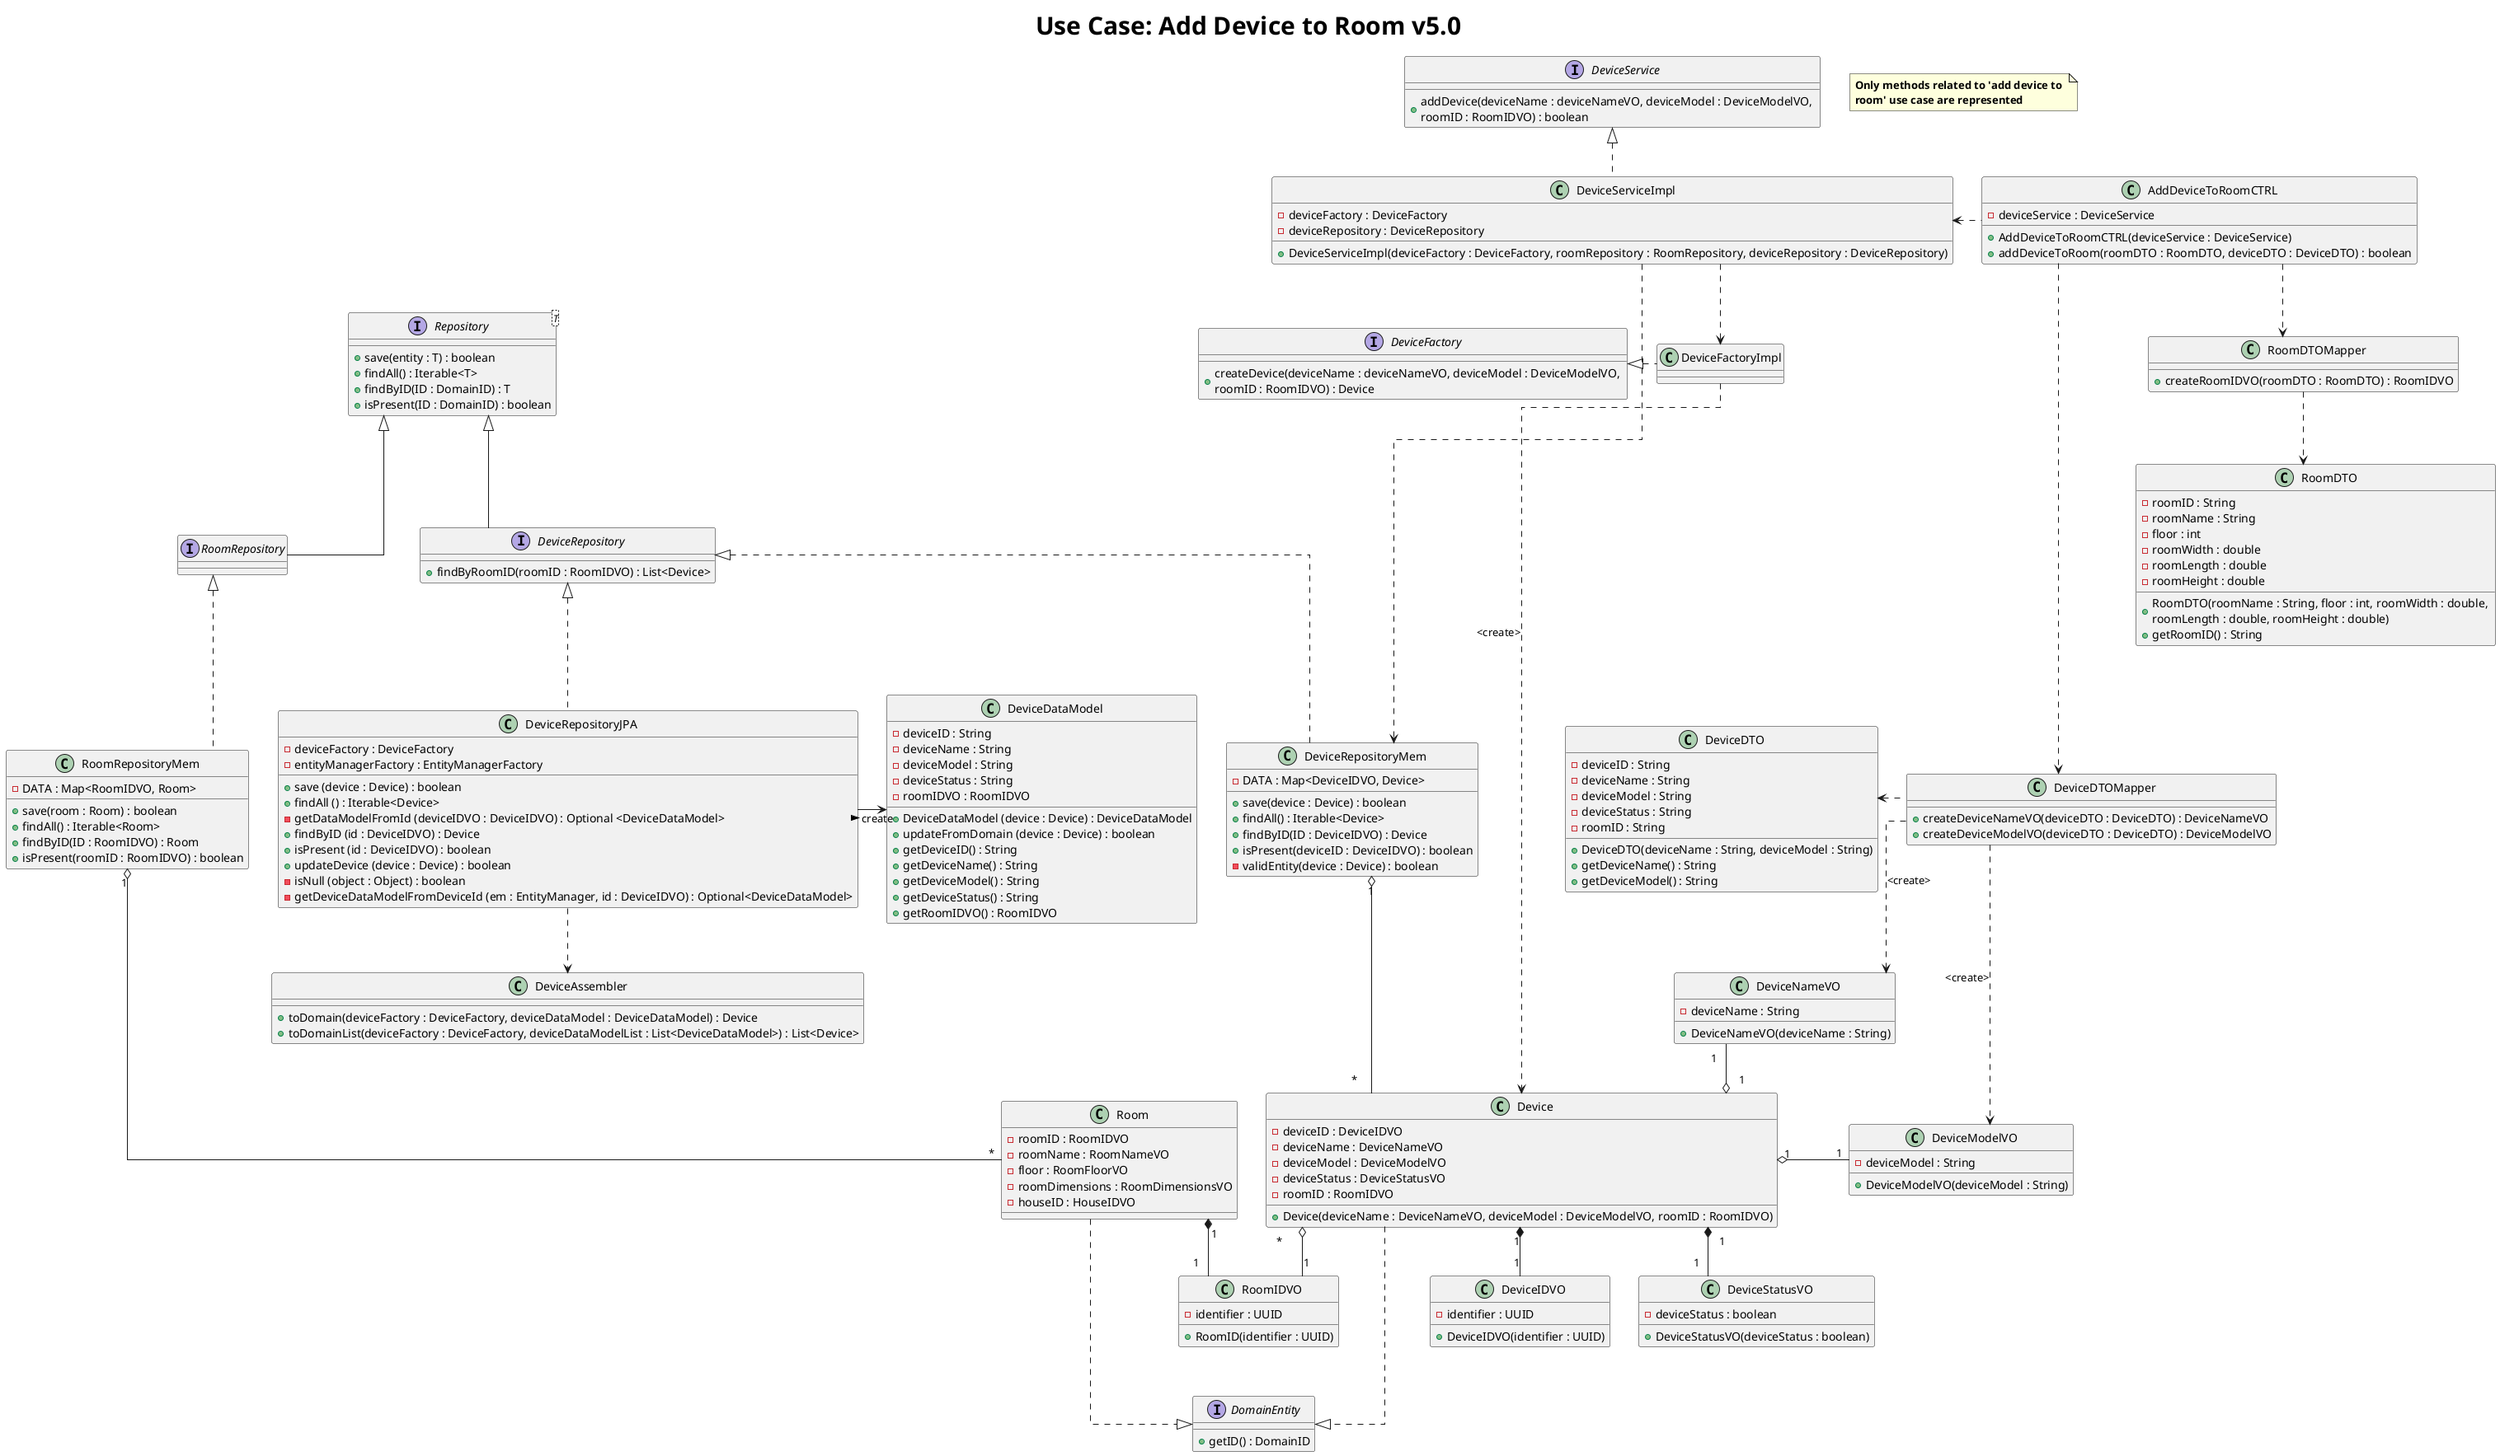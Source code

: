 @startuml

title <size: 30> Use Case: Add Device to Room v5.0

note "<b>Only methods related to 'add device to \n<b>room' use case are represented" as N1

skinparam linetype ortho

class AddDeviceToRoomCTRL{
    - deviceService : DeviceService

    + AddDeviceToRoomCTRL(deviceService : DeviceService)
    + addDeviceToRoom(roomDTO : RoomDTO, deviceDTO : DeviceDTO) : boolean
}

interface RoomRepository{

}

class RoomRepositoryMem {
    - DATA : Map<RoomIDVO, Room>
    + save(room : Room) : boolean
    + findAll() : Iterable<Room>
    + findByID(ID : RoomIDVO) : Room
    + isPresent(roomID : RoomIDVO) : boolean
}


class RoomDTOMapper{
    + createRoomIDVO(roomDTO : RoomDTO) : RoomIDVO
}


class RoomDTO{
    - roomID : String
    - roomName : String
    - floor : int
    - roomWidth : double
    - roomLength : double
    - roomHeight : double

    + RoomDTO(roomName : String, floor : int, roomWidth : double, \nroomLength : double, roomHeight : double)
    + getRoomID() : String
}



class Room {
    - roomID : RoomIDVO
    - roomName : RoomNameVO
    - floor : RoomFloorVO
    - roomDimensions : RoomDimensionsVO
    - houseID : HouseIDVO
}

interface DeviceService {
    + addDevice(deviceName : deviceNameVO, deviceModel : DeviceModelVO, \nroomID : RoomIDVO) : boolean
}

class DeviceServiceImpl {
    - deviceFactory : DeviceFactory
    - deviceRepository : DeviceRepository

    + DeviceServiceImpl(deviceFactory : DeviceFactory, roomRepository : RoomRepository, deviceRepository : DeviceRepository)
}

interface DeviceFactory {
+ createDevice(deviceName : deviceNameVO, deviceModel : DeviceModelVO, \nroomID : RoomIDVO) : Device
}

class DeviceFactoryImpl {

}

class RoomIDVO {
    - identifier : UUID
    + RoomID(identifier : UUID)
}

class DeviceDTOMapper{
    + createDeviceNameVO(deviceDTO : DeviceDTO) : DeviceNameVO
    + createDeviceModelVO(deviceDTO : DeviceDTO) : DeviceModelVO
}

class DeviceDTO{
    - deviceID : String
    - deviceName : String
    - deviceModel : String
    - deviceStatus : String
    - roomID : String

    + DeviceDTO(deviceName : String, deviceModel : String)
    + getDeviceName() : String
    + getDeviceModel() : String
}

class DeviceIDVO {
    - identifier : UUID

    + DeviceIDVO(identifier : UUID)
}

class DeviceNameVO {
    - deviceName : String

    + DeviceNameVO(deviceName : String)
}

class DeviceModelVO {
    - deviceModel : String

    + DeviceModelVO(deviceModel : String)
}

class DeviceStatusVO {
    - deviceStatus : boolean
    + DeviceStatusVO(deviceStatus : boolean)
}


class Device {
    - deviceID : DeviceIDVO
    - deviceName : DeviceNameVO
    - deviceModel : DeviceModelVO
    - deviceStatus : DeviceStatusVO
    - roomID : RoomIDVO

    + Device(deviceName : DeviceNameVO, deviceModel : DeviceModelVO, roomID : RoomIDVO)
}

class DeviceRepositoryMem {
     - DATA : Map<DeviceIDVO, Device>

     + save(device : Device) : boolean
     + findAll() : Iterable<Device>
     + findByID(ID : DeviceIDVO) : Device
     + isPresent(deviceID : DeviceIDVO) : boolean
     - validEntity(device : Device) : boolean
}

class DeviceRepositoryJPA {
    - deviceFactory : DeviceFactory
    - entityManagerFactory : EntityManagerFactory
    + save (device : Device) : boolean
    + findAll () : Iterable<Device>
    - getDataModelFromId (deviceIDVO : DeviceIDVO) : Optional <DeviceDataModel>
    + findByID (id : DeviceIDVO) : Device
    + isPresent (id : DeviceIDVO) : boolean
    + updateDevice (device : Device) : boolean
    - isNull (object : Object) : boolean
    - getDeviceDataModelFromDeviceId (em : EntityManager, id : DeviceIDVO) : Optional<DeviceDataModel>
}


class DeviceDataModel {
    - deviceID : String
    - deviceName : String
    - deviceModel : String
    - deviceStatus : String
    - roomIDVO : RoomIDVO
    + DeviceDataModel (device : Device) : DeviceDataModel
    + updateFromDomain (device : Device) : boolean
    + getDeviceID() : String
    + getDeviceName() : String
    + getDeviceModel() : String
    + getDeviceStatus() : String
    + getRoomIDVO() : RoomIDVO

}

class DeviceAssembler {
    + toDomain(deviceFactory : DeviceFactory, deviceDataModel : DeviceDataModel) : Device
    + toDomainList(deviceFactory : DeviceFactory, deviceDataModelList : List<DeviceDataModel>) : List<Device>
}

interface DeviceRepository {
    + findByRoomID(roomID : RoomIDVO) : List<Device>
}

interface Repository<T> {
    + save(entity : T) : boolean
    + findAll() : Iterable<T>
    + findByID(ID : DomainID) : T
    + isPresent(ID : DomainID) : boolean
}


'interface DomainID {
'    + getID() : String
'}


interface DomainEntity {
    + getID() : DomainID
}


AddDeviceToRoomCTRL ..> RoomDTOMapper
AddDeviceToRoomCTRL ....> DeviceDTOMapper
DeviceDTOMapper .left.> DeviceDTO
AddDeviceToRoomCTRL ..left> DeviceServiceImpl
DeviceService <|.. DeviceServiceImpl
RoomDTOMapper .down.> RoomDTO
/'missing relationship between RoomMapper and RoomID?'/


DeviceServiceImpl ..right> DeviceRepositoryMem
DeviceServiceImpl ..> DeviceFactoryImpl
DeviceFactory <|.right. DeviceFactoryImpl
DeviceDTOMapper ..> DeviceNameVO : <create>
DeviceDTOMapper ..> DeviceModelVO : <create>
DeviceFactoryImpl ..> Device : <create>


Device "*" o-- "1" RoomIDVO
Room "1" *-- "1" RoomIDVO
Device "1" o-up- "1" DeviceNameVO
Device "1" o-left- "1" DeviceModelVO
Device "1" *-- "1" DeviceIDVO
Device "1" *-- "1" DeviceStatusVO

Repository <|-- RoomRepository
RoomRepository <|.. RoomRepositoryMem
Repository <|-- DeviceRepository
DeviceRepository <|.. DeviceRepositoryMem
DeviceRepository <|.. DeviceRepositoryJPA
DeviceRepositoryMem "1" o-- "*" Device
RoomRepositoryMem "1" o--- "*" Room

DeviceRepositoryJPA ..> DeviceAssembler
DeviceRepositoryJPA -> DeviceDataModel : create >


Room ...|> DomainEntity
Device ...|> DomainEntity
'DomainID <|.. RoomIDVO
'DomainID <|.up. DeviceIDVO


@enduml